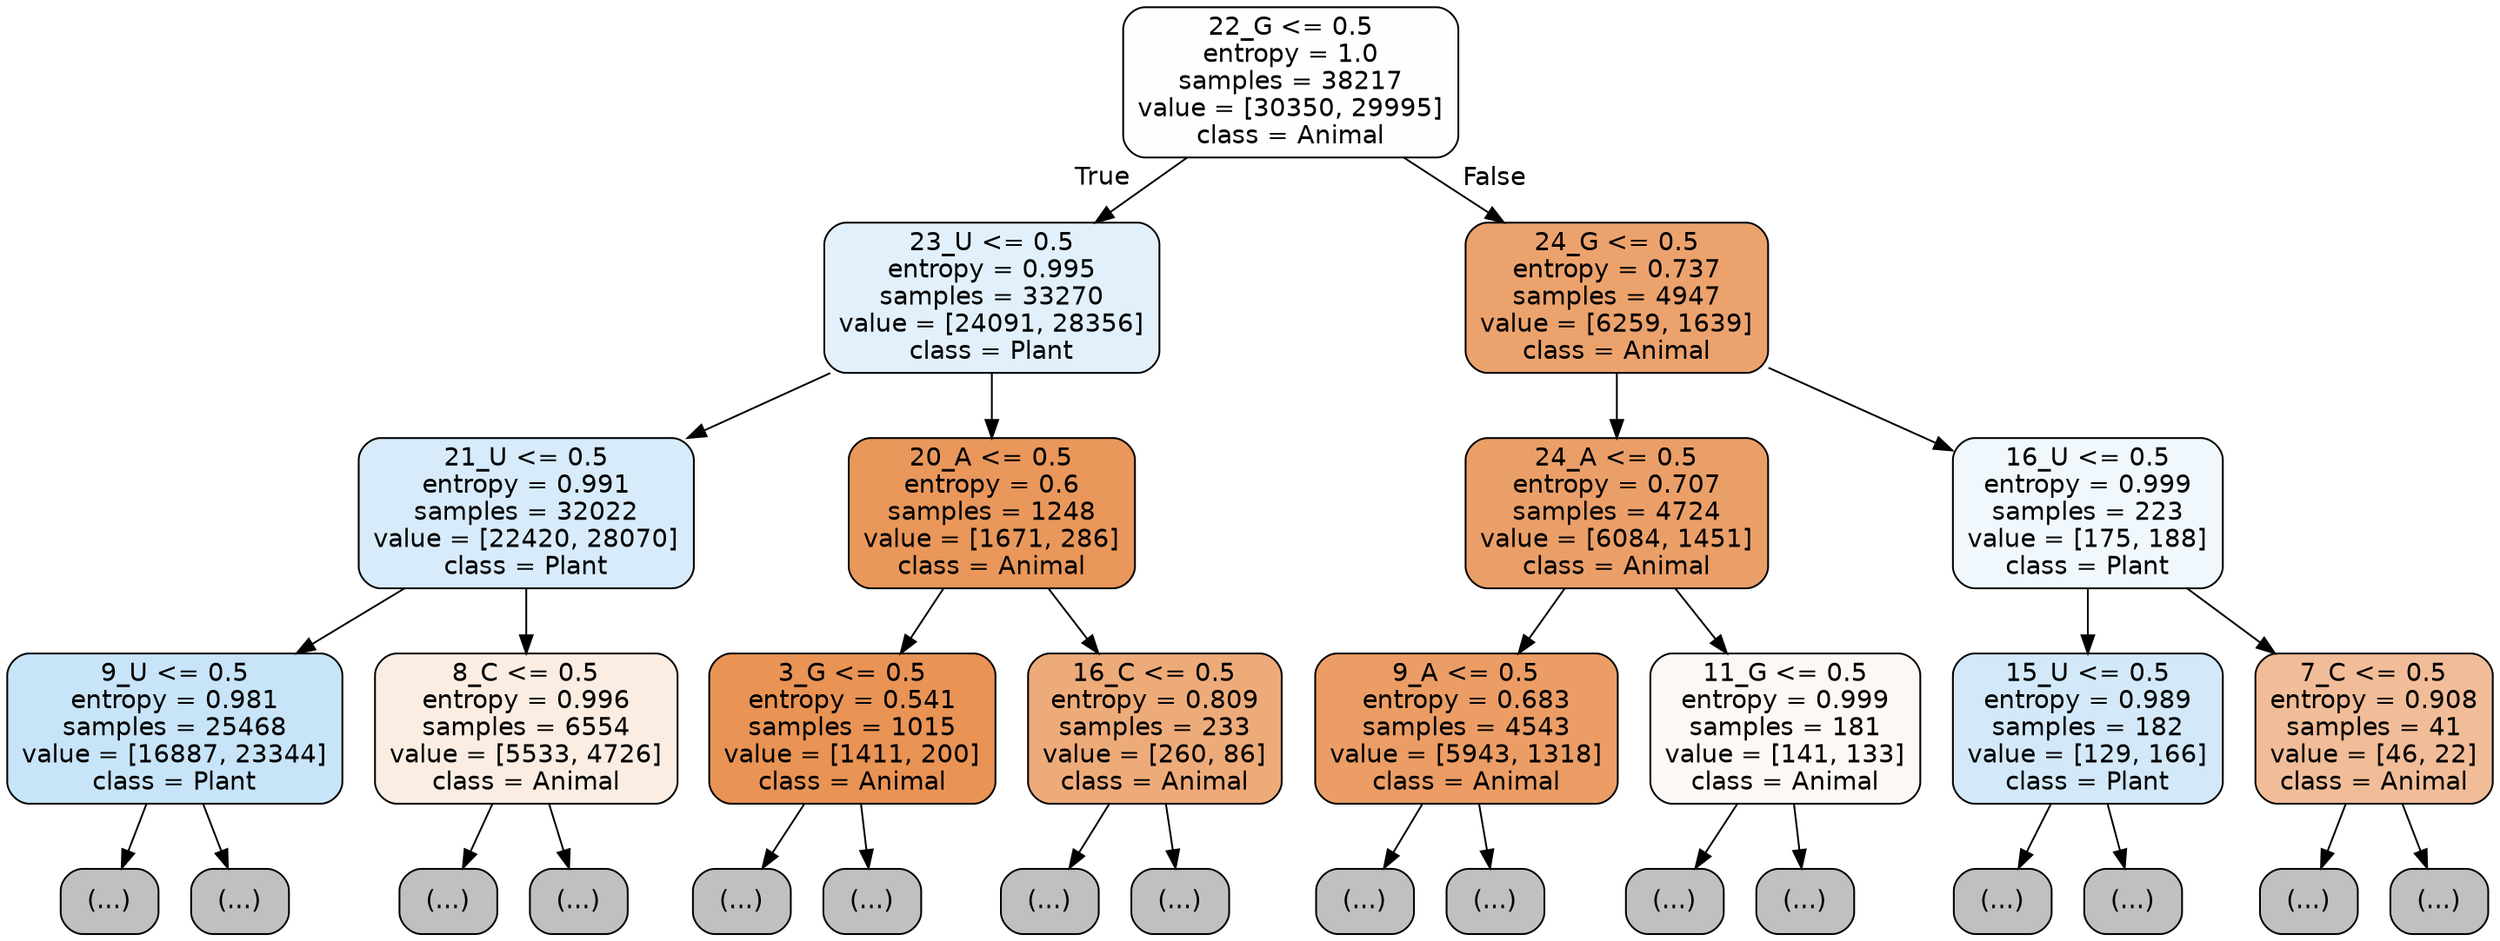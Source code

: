 digraph Tree {
node [shape=box, style="filled, rounded", color="black", fontname="helvetica"] ;
edge [fontname="helvetica"] ;
0 [label="22_G <= 0.5\nentropy = 1.0\nsamples = 38217\nvalue = [30350, 29995]\nclass = Animal", fillcolor="#fffefd"] ;
1 [label="23_U <= 0.5\nentropy = 0.995\nsamples = 33270\nvalue = [24091, 28356]\nclass = Plant", fillcolor="#e1f0fb"] ;
0 -> 1 [labeldistance=2.5, labelangle=45, headlabel="True"] ;
2 [label="21_U <= 0.5\nentropy = 0.991\nsamples = 32022\nvalue = [22420, 28070]\nclass = Plant", fillcolor="#d7ebfa"] ;
1 -> 2 ;
3 [label="9_U <= 0.5\nentropy = 0.981\nsamples = 25468\nvalue = [16887, 23344]\nclass = Plant", fillcolor="#c8e4f8"] ;
2 -> 3 ;
4 [label="(...)", fillcolor="#C0C0C0"] ;
3 -> 4 ;
8403 [label="(...)", fillcolor="#C0C0C0"] ;
3 -> 8403 ;
11616 [label="8_C <= 0.5\nentropy = 0.996\nsamples = 6554\nvalue = [5533, 4726]\nclass = Animal", fillcolor="#fbede2"] ;
2 -> 11616 ;
11617 [label="(...)", fillcolor="#C0C0C0"] ;
11616 -> 11617 ;
13970 [label="(...)", fillcolor="#C0C0C0"] ;
11616 -> 13970 ;
14521 [label="20_A <= 0.5\nentropy = 0.6\nsamples = 1248\nvalue = [1671, 286]\nclass = Animal", fillcolor="#e9975b"] ;
1 -> 14521 ;
14522 [label="3_G <= 0.5\nentropy = 0.541\nsamples = 1015\nvalue = [1411, 200]\nclass = Animal", fillcolor="#e99355"] ;
14521 -> 14522 ;
14523 [label="(...)", fillcolor="#C0C0C0"] ;
14522 -> 14523 ;
14826 [label="(...)", fillcolor="#C0C0C0"] ;
14522 -> 14826 ;
14901 [label="16_C <= 0.5\nentropy = 0.809\nsamples = 233\nvalue = [260, 86]\nclass = Animal", fillcolor="#eeab7a"] ;
14521 -> 14901 ;
14902 [label="(...)", fillcolor="#C0C0C0"] ;
14901 -> 14902 ;
14979 [label="(...)", fillcolor="#C0C0C0"] ;
14901 -> 14979 ;
15016 [label="24_G <= 0.5\nentropy = 0.737\nsamples = 4947\nvalue = [6259, 1639]\nclass = Animal", fillcolor="#eca26d"] ;
0 -> 15016 [labeldistance=2.5, labelangle=-45, headlabel="False"] ;
15017 [label="24_A <= 0.5\nentropy = 0.707\nsamples = 4724\nvalue = [6084, 1451]\nclass = Animal", fillcolor="#eb9f68"] ;
15016 -> 15017 ;
15018 [label="9_A <= 0.5\nentropy = 0.683\nsamples = 4543\nvalue = [5943, 1318]\nclass = Animal", fillcolor="#eb9d65"] ;
15017 -> 15018 ;
15019 [label="(...)", fillcolor="#C0C0C0"] ;
15018 -> 15019 ;
16344 [label="(...)", fillcolor="#C0C0C0"] ;
15018 -> 16344 ;
16811 [label="11_G <= 0.5\nentropy = 0.999\nsamples = 181\nvalue = [141, 133]\nclass = Animal", fillcolor="#fef8f4"] ;
15017 -> 16811 ;
16812 [label="(...)", fillcolor="#C0C0C0"] ;
16811 -> 16812 ;
16895 [label="(...)", fillcolor="#C0C0C0"] ;
16811 -> 16895 ;
16930 [label="16_U <= 0.5\nentropy = 0.999\nsamples = 223\nvalue = [175, 188]\nclass = Plant", fillcolor="#f1f8fd"] ;
15016 -> 16930 ;
16931 [label="15_U <= 0.5\nentropy = 0.989\nsamples = 182\nvalue = [129, 166]\nclass = Plant", fillcolor="#d3e9f9"] ;
16930 -> 16931 ;
16932 [label="(...)", fillcolor="#C0C0C0"] ;
16931 -> 16932 ;
16991 [label="(...)", fillcolor="#C0C0C0"] ;
16931 -> 16991 ;
17012 [label="7_C <= 0.5\nentropy = 0.908\nsamples = 41\nvalue = [46, 22]\nclass = Animal", fillcolor="#f1bd98"] ;
16930 -> 17012 ;
17013 [label="(...)", fillcolor="#C0C0C0"] ;
17012 -> 17013 ;
17032 [label="(...)", fillcolor="#C0C0C0"] ;
17012 -> 17032 ;
}